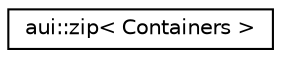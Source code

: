 digraph "Graphical Class Hierarchy"
{
 // LATEX_PDF_SIZE
  edge [fontname="Helvetica",fontsize="10",labelfontname="Helvetica",labelfontsize="10"];
  node [fontname="Helvetica",fontsize="10",shape=record];
  rankdir="LR";
  Node0 [label="aui::zip\< Containers \>",height=0.2,width=0.4,color="black", fillcolor="white", style="filled",URL="$structaui_1_1zip.html",tooltip="Iterates multiple containers in parallel."];
}
